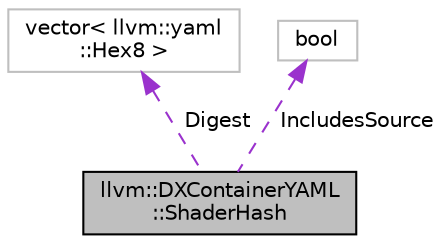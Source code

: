 digraph "llvm::DXContainerYAML::ShaderHash"
{
 // LATEX_PDF_SIZE
  bgcolor="transparent";
  edge [fontname="Helvetica",fontsize="10",labelfontname="Helvetica",labelfontsize="10"];
  node [fontname="Helvetica",fontsize="10",shape=record];
  Node1 [label="llvm::DXContainerYAML\l::ShaderHash",height=0.2,width=0.4,color="black", fillcolor="grey75", style="filled", fontcolor="black",tooltip=" "];
  Node2 -> Node1 [dir="back",color="darkorchid3",fontsize="10",style="dashed",label=" Digest" ,fontname="Helvetica"];
  Node2 [label="vector\< llvm::yaml\l::Hex8 \>",height=0.2,width=0.4,color="grey75",tooltip=" "];
  Node3 -> Node1 [dir="back",color="darkorchid3",fontsize="10",style="dashed",label=" IncludesSource" ,fontname="Helvetica"];
  Node3 [label="bool",height=0.2,width=0.4,color="grey75",tooltip=" "];
}
